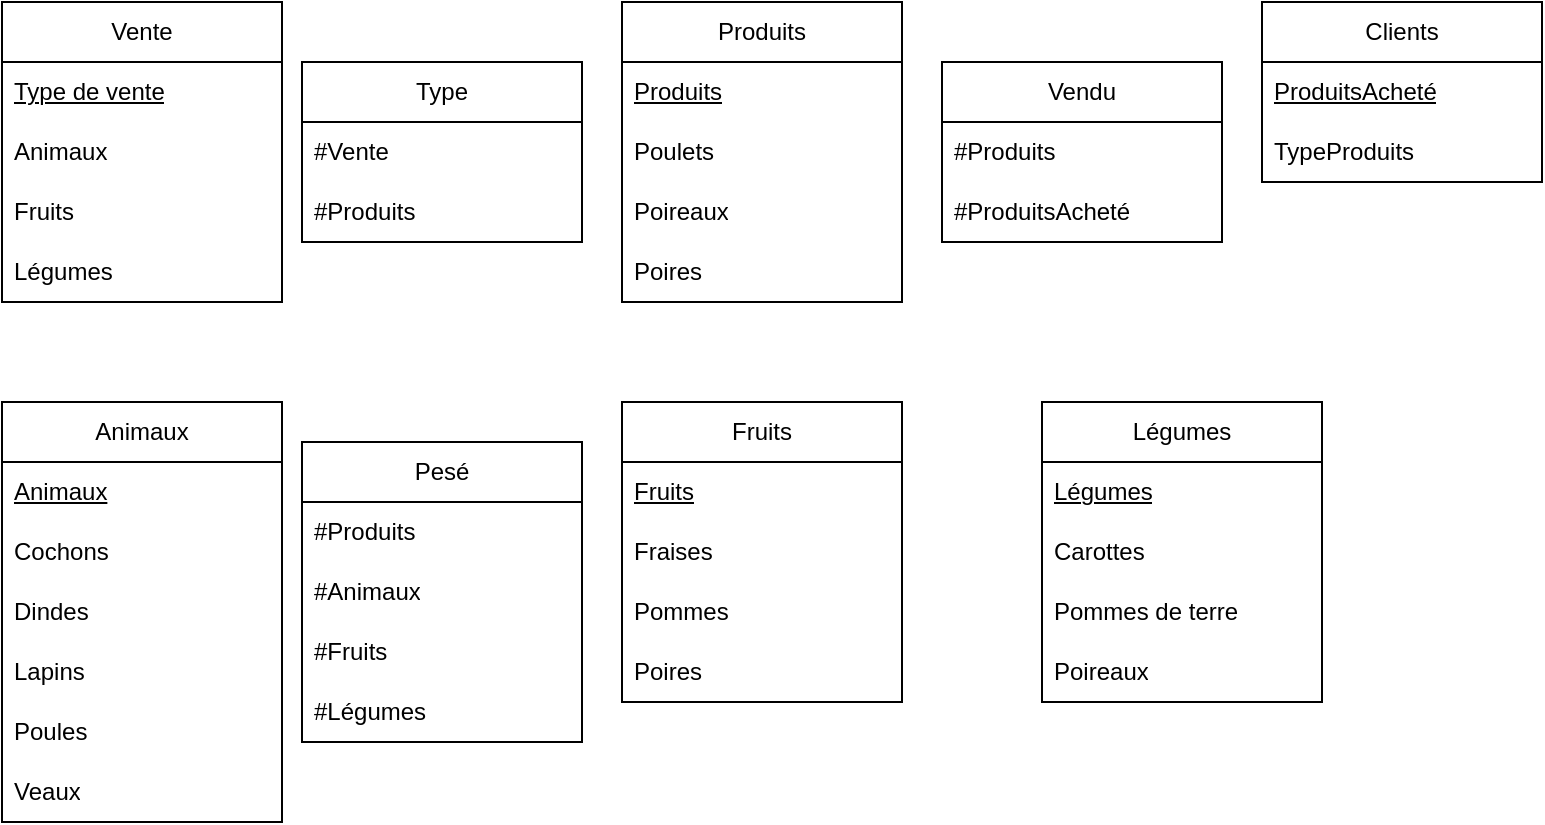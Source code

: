 <mxfile version="21.6.3" type="onedrive">
  <diagram id="QYd3qqW5xy3cgf6VtBrN" name="Page-3">
    <mxGraphModel dx="1034" dy="462" grid="1" gridSize="10" guides="1" tooltips="1" connect="1" arrows="1" fold="1" page="1" pageScale="1" pageWidth="827" pageHeight="1169" math="0" shadow="0">
      <root>
        <mxCell id="0" />
        <mxCell id="1" parent="0" />
        <mxCell id="NKxFZx69lK2PndOkLMGT-1" value="Fruits" style="swimlane;fontStyle=0;childLayout=stackLayout;horizontal=1;startSize=30;horizontalStack=0;resizeParent=1;resizeParentMax=0;resizeLast=0;collapsible=1;marginBottom=0;whiteSpace=wrap;html=1;" parent="1" vertex="1">
          <mxGeometry x="350" y="240" width="140" height="150" as="geometry" />
        </mxCell>
        <mxCell id="aaWEg2s5o1eMXV-_nnU8-4" value="&lt;u&gt;Fruits&lt;/u&gt;" style="text;strokeColor=none;fillColor=none;align=left;verticalAlign=middle;spacingLeft=4;spacingRight=4;overflow=hidden;points=[[0,0.5],[1,0.5]];portConstraint=eastwest;rotatable=0;whiteSpace=wrap;html=1;" parent="NKxFZx69lK2PndOkLMGT-1" vertex="1">
          <mxGeometry y="30" width="140" height="30" as="geometry" />
        </mxCell>
        <mxCell id="NKxFZx69lK2PndOkLMGT-2" value="Fraises" style="text;strokeColor=none;fillColor=none;align=left;verticalAlign=middle;spacingLeft=4;spacingRight=4;overflow=hidden;points=[[0,0.5],[1,0.5]];portConstraint=eastwest;rotatable=0;whiteSpace=wrap;html=1;" parent="NKxFZx69lK2PndOkLMGT-1" vertex="1">
          <mxGeometry y="60" width="140" height="30" as="geometry" />
        </mxCell>
        <mxCell id="NKxFZx69lK2PndOkLMGT-3" value="Pommes" style="text;strokeColor=none;fillColor=none;align=left;verticalAlign=middle;spacingLeft=4;spacingRight=4;overflow=hidden;points=[[0,0.5],[1,0.5]];portConstraint=eastwest;rotatable=0;whiteSpace=wrap;html=1;" parent="NKxFZx69lK2PndOkLMGT-1" vertex="1">
          <mxGeometry y="90" width="140" height="30" as="geometry" />
        </mxCell>
        <mxCell id="NKxFZx69lK2PndOkLMGT-4" value="Poires" style="text;strokeColor=none;fillColor=none;align=left;verticalAlign=middle;spacingLeft=4;spacingRight=4;overflow=hidden;points=[[0,0.5],[1,0.5]];portConstraint=eastwest;rotatable=0;whiteSpace=wrap;html=1;" parent="NKxFZx69lK2PndOkLMGT-1" vertex="1">
          <mxGeometry y="120" width="140" height="30" as="geometry" />
        </mxCell>
        <mxCell id="NKxFZx69lK2PndOkLMGT-5" value="Légumes" style="swimlane;fontStyle=0;childLayout=stackLayout;horizontal=1;startSize=30;horizontalStack=0;resizeParent=1;resizeParentMax=0;resizeLast=0;collapsible=1;marginBottom=0;whiteSpace=wrap;html=1;" parent="1" vertex="1">
          <mxGeometry x="560" y="240" width="140" height="150" as="geometry" />
        </mxCell>
        <mxCell id="DOZ8c1tuvVYWgkbO-eP6-1" value="&lt;u&gt;Légumes&lt;/u&gt;" style="text;strokeColor=none;fillColor=none;align=left;verticalAlign=middle;spacingLeft=4;spacingRight=4;overflow=hidden;points=[[0,0.5],[1,0.5]];portConstraint=eastwest;rotatable=0;whiteSpace=wrap;html=1;" parent="NKxFZx69lK2PndOkLMGT-5" vertex="1">
          <mxGeometry y="30" width="140" height="30" as="geometry" />
        </mxCell>
        <mxCell id="NKxFZx69lK2PndOkLMGT-6" value="Carottes" style="text;strokeColor=none;fillColor=none;align=left;verticalAlign=middle;spacingLeft=4;spacingRight=4;overflow=hidden;points=[[0,0.5],[1,0.5]];portConstraint=eastwest;rotatable=0;whiteSpace=wrap;html=1;" parent="NKxFZx69lK2PndOkLMGT-5" vertex="1">
          <mxGeometry y="60" width="140" height="30" as="geometry" />
        </mxCell>
        <mxCell id="NKxFZx69lK2PndOkLMGT-7" value="Pommes de terre" style="text;strokeColor=none;fillColor=none;align=left;verticalAlign=middle;spacingLeft=4;spacingRight=4;overflow=hidden;points=[[0,0.5],[1,0.5]];portConstraint=eastwest;rotatable=0;whiteSpace=wrap;html=1;" parent="NKxFZx69lK2PndOkLMGT-5" vertex="1">
          <mxGeometry y="90" width="140" height="30" as="geometry" />
        </mxCell>
        <mxCell id="NKxFZx69lK2PndOkLMGT-8" value="Poireaux" style="text;strokeColor=none;fillColor=none;align=left;verticalAlign=middle;spacingLeft=4;spacingRight=4;overflow=hidden;points=[[0,0.5],[1,0.5]];portConstraint=eastwest;rotatable=0;whiteSpace=wrap;html=1;" parent="NKxFZx69lK2PndOkLMGT-5" vertex="1">
          <mxGeometry y="120" width="140" height="30" as="geometry" />
        </mxCell>
        <mxCell id="NKxFZx69lK2PndOkLMGT-9" value="Animaux" style="swimlane;fontStyle=0;childLayout=stackLayout;horizontal=1;startSize=30;horizontalStack=0;resizeParent=1;resizeParentMax=0;resizeLast=0;collapsible=1;marginBottom=0;whiteSpace=wrap;html=1;" parent="1" vertex="1">
          <mxGeometry x="40" y="240" width="140" height="210" as="geometry" />
        </mxCell>
        <mxCell id="aaWEg2s5o1eMXV-_nnU8-3" value="&lt;u&gt;Animaux&lt;/u&gt;" style="text;strokeColor=none;fillColor=none;align=left;verticalAlign=middle;spacingLeft=4;spacingRight=4;overflow=hidden;points=[[0,0.5],[1,0.5]];portConstraint=eastwest;rotatable=0;whiteSpace=wrap;html=1;" parent="NKxFZx69lK2PndOkLMGT-9" vertex="1">
          <mxGeometry y="30" width="140" height="30" as="geometry" />
        </mxCell>
        <mxCell id="NKxFZx69lK2PndOkLMGT-10" value="Cochons" style="text;strokeColor=none;fillColor=none;align=left;verticalAlign=middle;spacingLeft=4;spacingRight=4;overflow=hidden;points=[[0,0.5],[1,0.5]];portConstraint=eastwest;rotatable=0;whiteSpace=wrap;html=1;" parent="NKxFZx69lK2PndOkLMGT-9" vertex="1">
          <mxGeometry y="60" width="140" height="30" as="geometry" />
        </mxCell>
        <mxCell id="NKxFZx69lK2PndOkLMGT-11" value="Dindes" style="text;strokeColor=none;fillColor=none;align=left;verticalAlign=middle;spacingLeft=4;spacingRight=4;overflow=hidden;points=[[0,0.5],[1,0.5]];portConstraint=eastwest;rotatable=0;whiteSpace=wrap;html=1;" parent="NKxFZx69lK2PndOkLMGT-9" vertex="1">
          <mxGeometry y="90" width="140" height="30" as="geometry" />
        </mxCell>
        <mxCell id="NKxFZx69lK2PndOkLMGT-12" value="Lapins" style="text;strokeColor=none;fillColor=none;align=left;verticalAlign=middle;spacingLeft=4;spacingRight=4;overflow=hidden;points=[[0,0.5],[1,0.5]];portConstraint=eastwest;rotatable=0;whiteSpace=wrap;html=1;" parent="NKxFZx69lK2PndOkLMGT-9" vertex="1">
          <mxGeometry y="120" width="140" height="30" as="geometry" />
        </mxCell>
        <mxCell id="JtpZMtyZeCHSWl_qCwIu-1" value="Poules" style="text;strokeColor=none;fillColor=none;align=left;verticalAlign=middle;spacingLeft=4;spacingRight=4;overflow=hidden;points=[[0,0.5],[1,0.5]];portConstraint=eastwest;rotatable=0;whiteSpace=wrap;html=1;" parent="NKxFZx69lK2PndOkLMGT-9" vertex="1">
          <mxGeometry y="150" width="140" height="30" as="geometry" />
        </mxCell>
        <mxCell id="aIW8A5xw6FwCO2XFGuAm-1" value="Veaux" style="text;strokeColor=none;fillColor=none;align=left;verticalAlign=middle;spacingLeft=4;spacingRight=4;overflow=hidden;points=[[0,0.5],[1,0.5]];portConstraint=eastwest;rotatable=0;whiteSpace=wrap;html=1;" parent="NKxFZx69lK2PndOkLMGT-9" vertex="1">
          <mxGeometry y="180" width="140" height="30" as="geometry" />
        </mxCell>
        <mxCell id="NKxFZx69lK2PndOkLMGT-13" value="Clients" style="swimlane;fontStyle=0;childLayout=stackLayout;horizontal=1;startSize=30;horizontalStack=0;resizeParent=1;resizeParentMax=0;resizeLast=0;collapsible=1;marginBottom=0;whiteSpace=wrap;html=1;" parent="1" vertex="1">
          <mxGeometry x="670" y="40" width="140" height="90" as="geometry" />
        </mxCell>
        <mxCell id="NKxFZx69lK2PndOkLMGT-15" value="&lt;u&gt;ProduitsAcheté&lt;/u&gt;" style="text;strokeColor=none;fillColor=none;align=left;verticalAlign=middle;spacingLeft=4;spacingRight=4;overflow=hidden;points=[[0,0.5],[1,0.5]];portConstraint=eastwest;rotatable=0;whiteSpace=wrap;html=1;" parent="NKxFZx69lK2PndOkLMGT-13" vertex="1">
          <mxGeometry y="30" width="140" height="30" as="geometry" />
        </mxCell>
        <mxCell id="NKxFZx69lK2PndOkLMGT-14" value="TypeProduits" style="text;strokeColor=none;fillColor=none;align=left;verticalAlign=middle;spacingLeft=4;spacingRight=4;overflow=hidden;points=[[0,0.5],[1,0.5]];portConstraint=eastwest;rotatable=0;whiteSpace=wrap;html=1;" parent="NKxFZx69lK2PndOkLMGT-13" vertex="1">
          <mxGeometry y="60" width="140" height="30" as="geometry" />
        </mxCell>
        <mxCell id="NKxFZx69lK2PndOkLMGT-17" value="Produits" style="swimlane;fontStyle=0;childLayout=stackLayout;horizontal=1;startSize=30;horizontalStack=0;resizeParent=1;resizeParentMax=0;resizeLast=0;collapsible=1;marginBottom=0;whiteSpace=wrap;html=1;" parent="1" vertex="1">
          <mxGeometry x="350" y="40" width="140" height="150" as="geometry" />
        </mxCell>
        <mxCell id="aaWEg2s5o1eMXV-_nnU8-2" value="&lt;u&gt;Produits&lt;/u&gt;" style="text;strokeColor=none;fillColor=none;align=left;verticalAlign=middle;spacingLeft=4;spacingRight=4;overflow=hidden;points=[[0,0.5],[1,0.5]];portConstraint=eastwest;rotatable=0;whiteSpace=wrap;html=1;" parent="NKxFZx69lK2PndOkLMGT-17" vertex="1">
          <mxGeometry y="30" width="140" height="30" as="geometry" />
        </mxCell>
        <mxCell id="NKxFZx69lK2PndOkLMGT-18" value="Poulets" style="text;strokeColor=none;fillColor=none;align=left;verticalAlign=middle;spacingLeft=4;spacingRight=4;overflow=hidden;points=[[0,0.5],[1,0.5]];portConstraint=eastwest;rotatable=0;whiteSpace=wrap;html=1;" parent="NKxFZx69lK2PndOkLMGT-17" vertex="1">
          <mxGeometry y="60" width="140" height="30" as="geometry" />
        </mxCell>
        <mxCell id="NKxFZx69lK2PndOkLMGT-19" value="Poireaux" style="text;strokeColor=none;fillColor=none;align=left;verticalAlign=middle;spacingLeft=4;spacingRight=4;overflow=hidden;points=[[0,0.5],[1,0.5]];portConstraint=eastwest;rotatable=0;whiteSpace=wrap;html=1;" parent="NKxFZx69lK2PndOkLMGT-17" vertex="1">
          <mxGeometry y="90" width="140" height="30" as="geometry" />
        </mxCell>
        <mxCell id="NKxFZx69lK2PndOkLMGT-20" value="Poires" style="text;strokeColor=none;fillColor=none;align=left;verticalAlign=middle;spacingLeft=4;spacingRight=4;overflow=hidden;points=[[0,0.5],[1,0.5]];portConstraint=eastwest;rotatable=0;whiteSpace=wrap;html=1;" parent="NKxFZx69lK2PndOkLMGT-17" vertex="1">
          <mxGeometry y="120" width="140" height="30" as="geometry" />
        </mxCell>
        <mxCell id="NKxFZx69lK2PndOkLMGT-21" value="Vente" style="swimlane;fontStyle=0;childLayout=stackLayout;horizontal=1;startSize=30;horizontalStack=0;resizeParent=1;resizeParentMax=0;resizeLast=0;collapsible=1;marginBottom=0;whiteSpace=wrap;html=1;" parent="1" vertex="1">
          <mxGeometry x="40" y="40" width="140" height="150" as="geometry" />
        </mxCell>
        <mxCell id="aaWEg2s5o1eMXV-_nnU8-1" value="&lt;u&gt;Type de vente&lt;/u&gt;" style="text;strokeColor=none;fillColor=none;align=left;verticalAlign=middle;spacingLeft=4;spacingRight=4;overflow=hidden;points=[[0,0.5],[1,0.5]];portConstraint=eastwest;rotatable=0;whiteSpace=wrap;html=1;" parent="NKxFZx69lK2PndOkLMGT-21" vertex="1">
          <mxGeometry y="30" width="140" height="30" as="geometry" />
        </mxCell>
        <mxCell id="NKxFZx69lK2PndOkLMGT-22" value="Animaux" style="text;strokeColor=none;fillColor=none;align=left;verticalAlign=middle;spacingLeft=4;spacingRight=4;overflow=hidden;points=[[0,0.5],[1,0.5]];portConstraint=eastwest;rotatable=0;whiteSpace=wrap;html=1;" parent="NKxFZx69lK2PndOkLMGT-21" vertex="1">
          <mxGeometry y="60" width="140" height="30" as="geometry" />
        </mxCell>
        <mxCell id="NKxFZx69lK2PndOkLMGT-23" value="Fruits" style="text;strokeColor=none;fillColor=none;align=left;verticalAlign=middle;spacingLeft=4;spacingRight=4;overflow=hidden;points=[[0,0.5],[1,0.5]];portConstraint=eastwest;rotatable=0;whiteSpace=wrap;html=1;" parent="NKxFZx69lK2PndOkLMGT-21" vertex="1">
          <mxGeometry y="90" width="140" height="30" as="geometry" />
        </mxCell>
        <mxCell id="NKxFZx69lK2PndOkLMGT-24" value="Légumes" style="text;strokeColor=none;fillColor=none;align=left;verticalAlign=middle;spacingLeft=4;spacingRight=4;overflow=hidden;points=[[0,0.5],[1,0.5]];portConstraint=eastwest;rotatable=0;whiteSpace=wrap;html=1;" parent="NKxFZx69lK2PndOkLMGT-21" vertex="1">
          <mxGeometry y="120" width="140" height="30" as="geometry" />
        </mxCell>
        <mxCell id="wCDty9dq5ALPHKwvCGas-1" value="Type" style="swimlane;fontStyle=0;childLayout=stackLayout;horizontal=1;startSize=30;horizontalStack=0;resizeParent=1;resizeParentMax=0;resizeLast=0;collapsible=1;marginBottom=0;whiteSpace=wrap;html=1;" parent="1" vertex="1">
          <mxGeometry x="190" y="70" width="140" height="90" as="geometry" />
        </mxCell>
        <mxCell id="wCDty9dq5ALPHKwvCGas-2" value="#Vente" style="text;strokeColor=none;fillColor=none;align=left;verticalAlign=middle;spacingLeft=4;spacingRight=4;overflow=hidden;points=[[0,0.5],[1,0.5]];portConstraint=eastwest;rotatable=0;whiteSpace=wrap;html=1;" parent="wCDty9dq5ALPHKwvCGas-1" vertex="1">
          <mxGeometry y="30" width="140" height="30" as="geometry" />
        </mxCell>
        <mxCell id="wCDty9dq5ALPHKwvCGas-3" value="#Produits" style="text;strokeColor=none;fillColor=none;align=left;verticalAlign=middle;spacingLeft=4;spacingRight=4;overflow=hidden;points=[[0,0.5],[1,0.5]];portConstraint=eastwest;rotatable=0;whiteSpace=wrap;html=1;" parent="wCDty9dq5ALPHKwvCGas-1" vertex="1">
          <mxGeometry y="60" width="140" height="30" as="geometry" />
        </mxCell>
        <mxCell id="DOZ8c1tuvVYWgkbO-eP6-2" value="Pesé" style="swimlane;fontStyle=0;childLayout=stackLayout;horizontal=1;startSize=30;horizontalStack=0;resizeParent=1;resizeParentMax=0;resizeLast=0;collapsible=1;marginBottom=0;whiteSpace=wrap;html=1;" parent="1" vertex="1">
          <mxGeometry x="190" y="260" width="140" height="150" as="geometry" />
        </mxCell>
        <mxCell id="DOZ8c1tuvVYWgkbO-eP6-3" value="#Produits" style="text;strokeColor=none;fillColor=none;align=left;verticalAlign=middle;spacingLeft=4;spacingRight=4;overflow=hidden;points=[[0,0.5],[1,0.5]];portConstraint=eastwest;rotatable=0;whiteSpace=wrap;html=1;" parent="DOZ8c1tuvVYWgkbO-eP6-2" vertex="1">
          <mxGeometry y="30" width="140" height="30" as="geometry" />
        </mxCell>
        <mxCell id="DOZ8c1tuvVYWgkbO-eP6-4" value="#Animaux" style="text;strokeColor=none;fillColor=none;align=left;verticalAlign=middle;spacingLeft=4;spacingRight=4;overflow=hidden;points=[[0,0.5],[1,0.5]];portConstraint=eastwest;rotatable=0;whiteSpace=wrap;html=1;" parent="DOZ8c1tuvVYWgkbO-eP6-2" vertex="1">
          <mxGeometry y="60" width="140" height="30" as="geometry" />
        </mxCell>
        <mxCell id="DOZ8c1tuvVYWgkbO-eP6-5" value="#Fruits" style="text;strokeColor=none;fillColor=none;align=left;verticalAlign=middle;spacingLeft=4;spacingRight=4;overflow=hidden;points=[[0,0.5],[1,0.5]];portConstraint=eastwest;rotatable=0;whiteSpace=wrap;html=1;" parent="DOZ8c1tuvVYWgkbO-eP6-2" vertex="1">
          <mxGeometry y="90" width="140" height="30" as="geometry" />
        </mxCell>
        <mxCell id="quJDMBEb7MUV-5jBSI_C-1" value="#Légumes" style="text;strokeColor=none;fillColor=none;align=left;verticalAlign=middle;spacingLeft=4;spacingRight=4;overflow=hidden;points=[[0,0.5],[1,0.5]];portConstraint=eastwest;rotatable=0;whiteSpace=wrap;html=1;" parent="DOZ8c1tuvVYWgkbO-eP6-2" vertex="1">
          <mxGeometry y="120" width="140" height="30" as="geometry" />
        </mxCell>
        <mxCell id="3hDLxkH7EjPAdYc8Q4po-1" value="Vendu" style="swimlane;fontStyle=0;childLayout=stackLayout;horizontal=1;startSize=30;horizontalStack=0;resizeParent=1;resizeParentMax=0;resizeLast=0;collapsible=1;marginBottom=0;whiteSpace=wrap;html=1;" parent="1" vertex="1">
          <mxGeometry x="510" y="70" width="140" height="90" as="geometry" />
        </mxCell>
        <mxCell id="3hDLxkH7EjPAdYc8Q4po-2" value="#Produits" style="text;strokeColor=none;fillColor=none;align=left;verticalAlign=middle;spacingLeft=4;spacingRight=4;overflow=hidden;points=[[0,0.5],[1,0.5]];portConstraint=eastwest;rotatable=0;whiteSpace=wrap;html=1;" parent="3hDLxkH7EjPAdYc8Q4po-1" vertex="1">
          <mxGeometry y="30" width="140" height="30" as="geometry" />
        </mxCell>
        <mxCell id="3hDLxkH7EjPAdYc8Q4po-3" value="#ProduitsAcheté" style="text;strokeColor=none;fillColor=none;align=left;verticalAlign=middle;spacingLeft=4;spacingRight=4;overflow=hidden;points=[[0,0.5],[1,0.5]];portConstraint=eastwest;rotatable=0;whiteSpace=wrap;html=1;" parent="3hDLxkH7EjPAdYc8Q4po-1" vertex="1">
          <mxGeometry y="60" width="140" height="30" as="geometry" />
        </mxCell>
      </root>
    </mxGraphModel>
  </diagram>
</mxfile>
